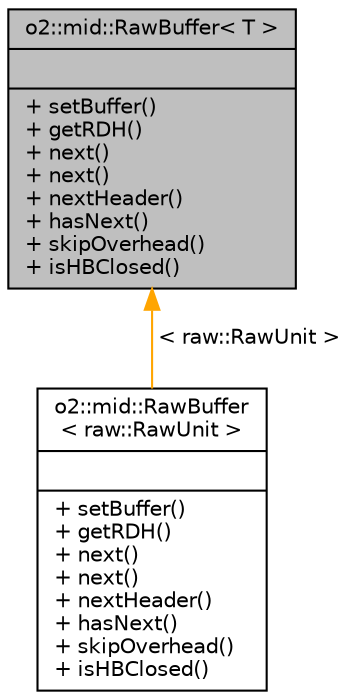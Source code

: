 digraph "o2::mid::RawBuffer&lt; T &gt;"
{
 // INTERACTIVE_SVG=YES
  bgcolor="transparent";
  edge [fontname="Helvetica",fontsize="10",labelfontname="Helvetica",labelfontsize="10"];
  node [fontname="Helvetica",fontsize="10",shape=record];
  Node1 [label="{o2::mid::RawBuffer\< T \>\n||+ setBuffer()\l+ getRDH()\l+ next()\l+ next()\l+ nextHeader()\l+ hasNext()\l+ skipOverhead()\l+ isHBClosed()\l}",height=0.2,width=0.4,color="black", fillcolor="grey75", style="filled", fontcolor="black"];
  Node1 -> Node2 [dir="back",color="orange",fontsize="10",style="solid",label=" \< raw::RawUnit \>" ,fontname="Helvetica"];
  Node2 [label="{o2::mid::RawBuffer\l\< raw::RawUnit \>\n||+ setBuffer()\l+ getRDH()\l+ next()\l+ next()\l+ nextHeader()\l+ hasNext()\l+ skipOverhead()\l+ isHBClosed()\l}",height=0.2,width=0.4,color="black",URL="$d1/d4f/classo2_1_1mid_1_1RawBuffer.html"];
}
